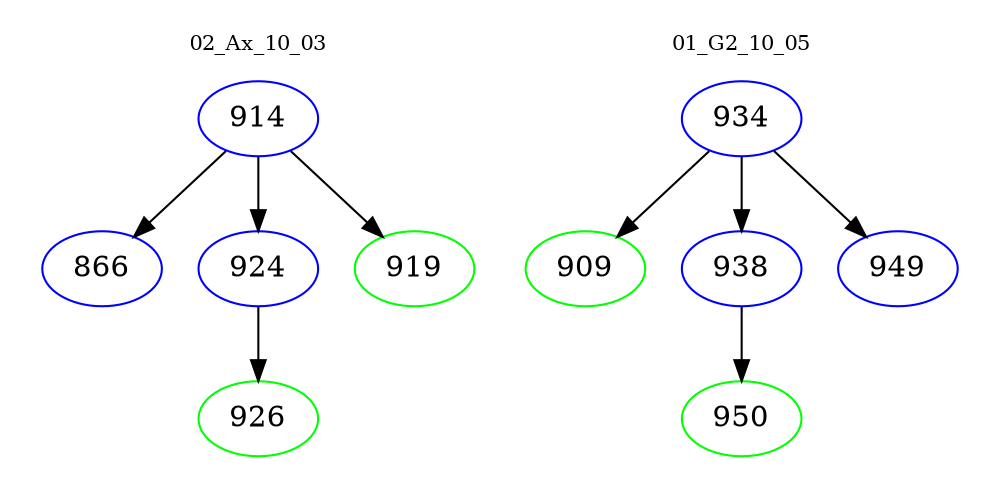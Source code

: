 digraph{
subgraph cluster_0 {
color = white
label = "02_Ax_10_03";
fontsize=10;
T0_914 [label="914", color="blue"]
T0_914 -> T0_866 [color="black"]
T0_866 [label="866", color="blue"]
T0_914 -> T0_924 [color="black"]
T0_924 [label="924", color="blue"]
T0_924 -> T0_926 [color="black"]
T0_926 [label="926", color="green"]
T0_914 -> T0_919 [color="black"]
T0_919 [label="919", color="green"]
}
subgraph cluster_1 {
color = white
label = "01_G2_10_05";
fontsize=10;
T1_934 [label="934", color="blue"]
T1_934 -> T1_909 [color="black"]
T1_909 [label="909", color="green"]
T1_934 -> T1_938 [color="black"]
T1_938 [label="938", color="blue"]
T1_938 -> T1_950 [color="black"]
T1_950 [label="950", color="green"]
T1_934 -> T1_949 [color="black"]
T1_949 [label="949", color="blue"]
}
}
